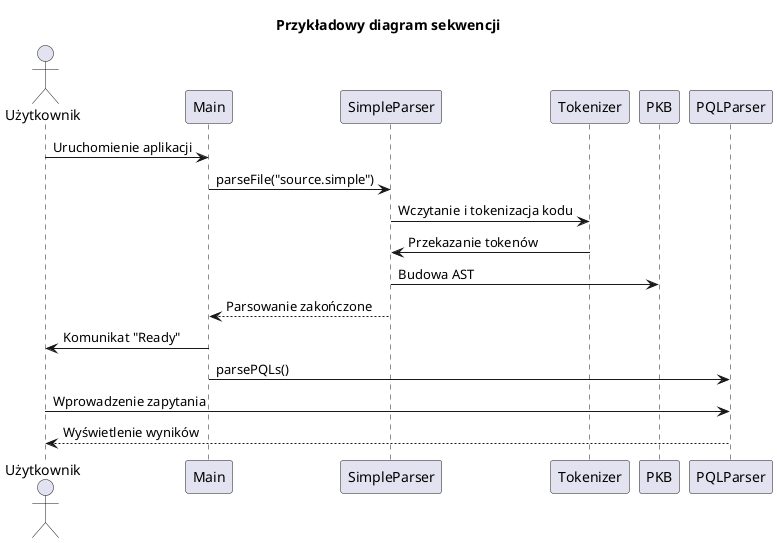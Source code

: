 @startuml
title Przykładowy diagram sekwencji

actor Użytkownik

participant "Main" as M
participant "SimpleParser" as SP
participant "Tokenizer" as TK
participant "PKB" as PKB
participant "PQLParser" as PQL

Użytkownik -> M: Uruchomienie aplikacji
M -> SP: parseFile("source.simple")
SP -> TK: Wczytanie i tokenizacja kodu
TK -> SP: Przekazanie tokenów
SP -> PKB: Budowa AST
SP --> M: Parsowanie zakończone
M -> Użytkownik: Komunikat "Ready"
M -> PQL: parsePQLs()
Użytkownik -> PQL: Wprowadzenie zapytania
PQL --> Użytkownik: Wyświetlenie wyników
@enduml
